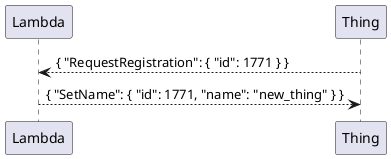 @startuml registry

Lambda <-- Thing: { "RequestRegistration": { "id": 1771 } }
Lambda --> Thing: { "SetName": { "id": 1771, "name": "new_thing" } }

@enduml
